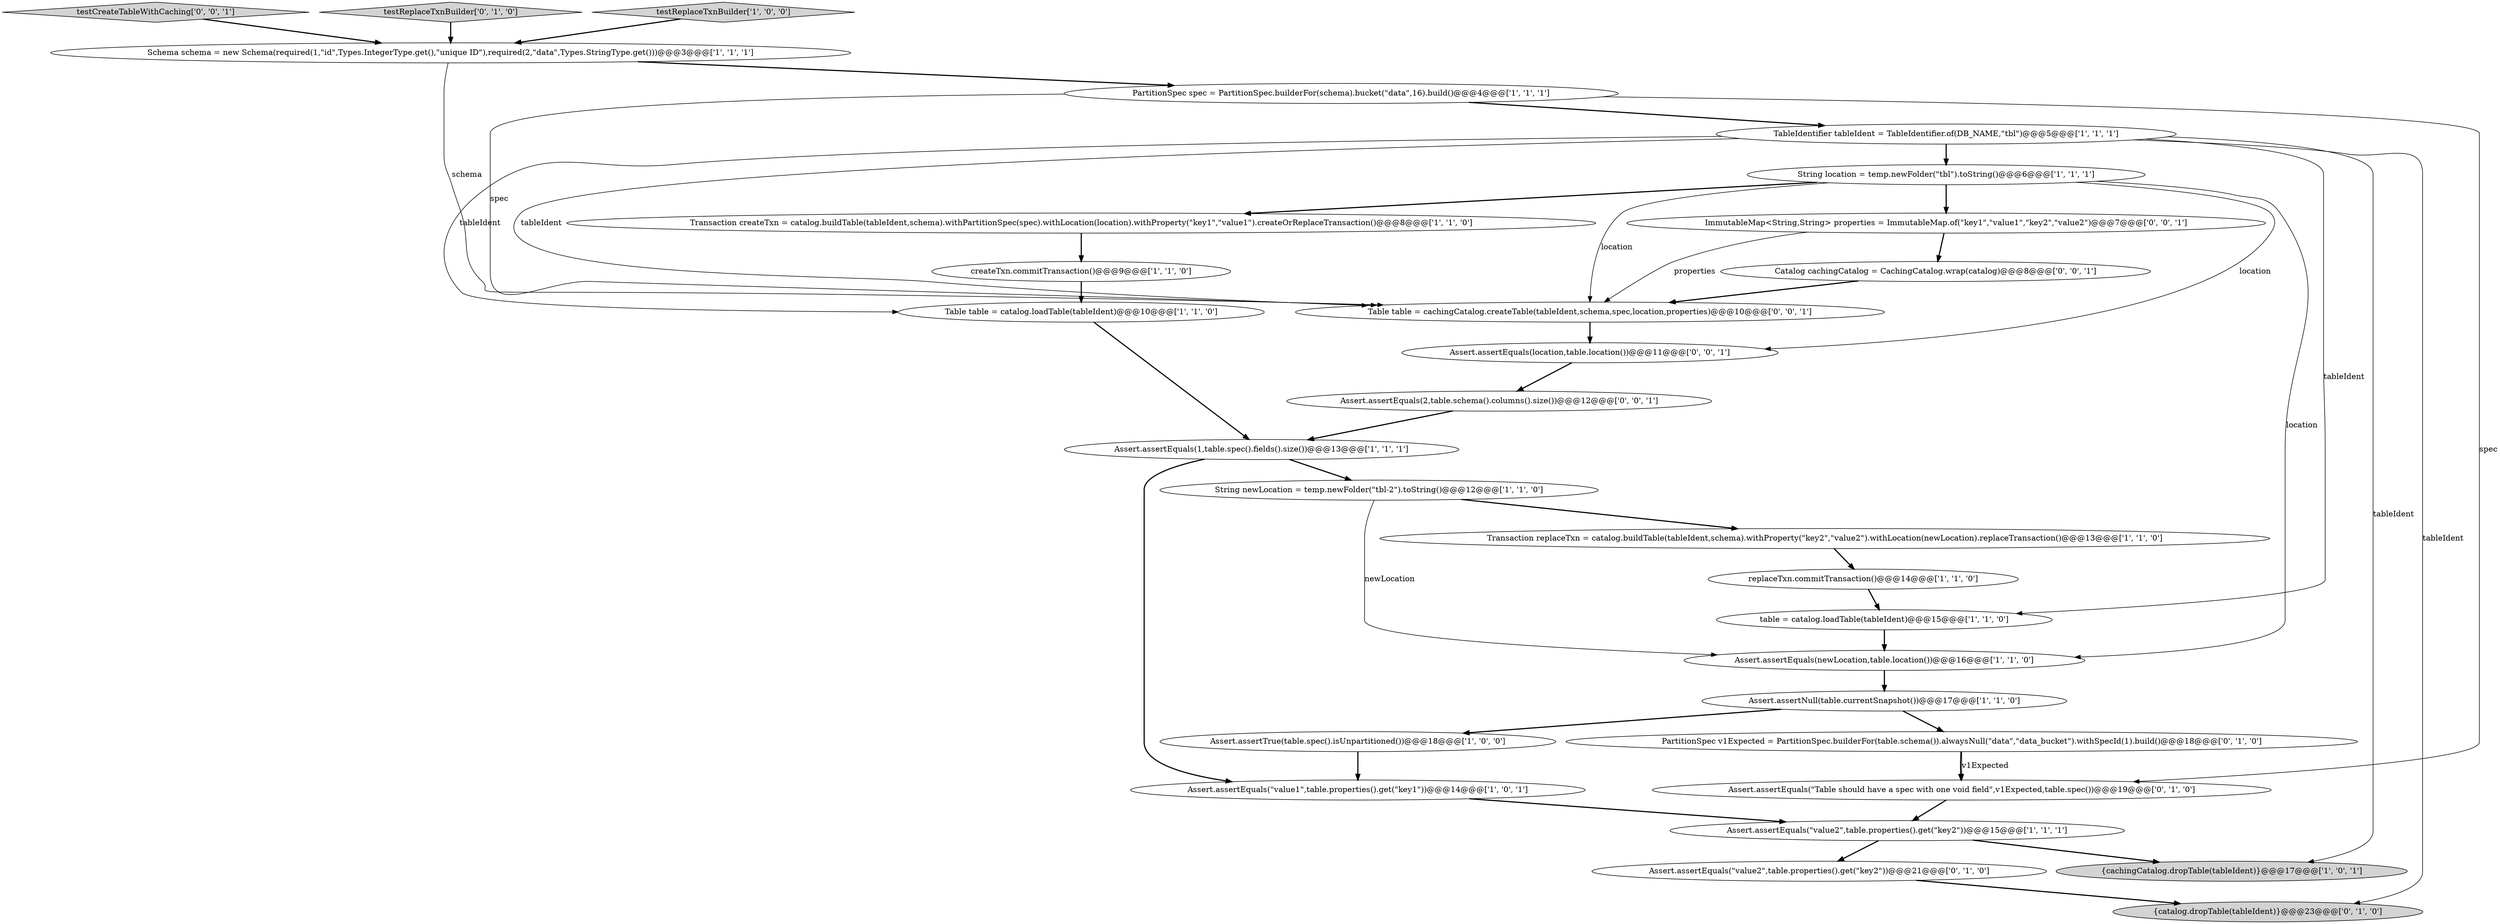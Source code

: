 digraph {
8 [style = filled, label = "Transaction replaceTxn = catalog.buildTable(tableIdent,schema).withProperty(\"key2\",\"value2\").withLocation(newLocation).replaceTransaction()@@@13@@@['1', '1', '0']", fillcolor = white, shape = ellipse image = "AAA0AAABBB1BBB"];
19 [style = filled, label = "PartitionSpec v1Expected = PartitionSpec.builderFor(table.schema()).alwaysNull(\"data\",\"data_bucket\").withSpecId(1).build()@@@18@@@['0', '1', '0']", fillcolor = white, shape = ellipse image = "AAA0AAABBB2BBB"];
24 [style = filled, label = "Catalog cachingCatalog = CachingCatalog.wrap(catalog)@@@8@@@['0', '0', '1']", fillcolor = white, shape = ellipse image = "AAA0AAABBB3BBB"];
28 [style = filled, label = "Table table = cachingCatalog.createTable(tableIdent,schema,spec,location,properties)@@@10@@@['0', '0', '1']", fillcolor = white, shape = ellipse image = "AAA0AAABBB3BBB"];
29 [style = filled, label = "ImmutableMap<String,String> properties = ImmutableMap.of(\"key1\",\"value1\",\"key2\",\"value2\")@@@7@@@['0', '0', '1']", fillcolor = white, shape = ellipse image = "AAA0AAABBB3BBB"];
10 [style = filled, label = "Table table = catalog.loadTable(tableIdent)@@@10@@@['1', '1', '0']", fillcolor = white, shape = ellipse image = "AAA0AAABBB1BBB"];
15 [style = filled, label = "replaceTxn.commitTransaction()@@@14@@@['1', '1', '0']", fillcolor = white, shape = ellipse image = "AAA0AAABBB1BBB"];
5 [style = filled, label = "Assert.assertNull(table.currentSnapshot())@@@17@@@['1', '1', '0']", fillcolor = white, shape = ellipse image = "AAA0AAABBB1BBB"];
18 [style = filled, label = "String location = temp.newFolder(\"tbl\").toString()@@@6@@@['1', '1', '1']", fillcolor = white, shape = ellipse image = "AAA0AAABBB1BBB"];
1 [style = filled, label = "TableIdentifier tableIdent = TableIdentifier.of(DB_NAME,\"tbl\")@@@5@@@['1', '1', '1']", fillcolor = white, shape = ellipse image = "AAA0AAABBB1BBB"];
9 [style = filled, label = "Schema schema = new Schema(required(1,\"id\",Types.IntegerType.get(),\"unique ID\"),required(2,\"data\",Types.StringType.get()))@@@3@@@['1', '1', '1']", fillcolor = white, shape = ellipse image = "AAA0AAABBB1BBB"];
22 [style = filled, label = "Assert.assertEquals(\"Table should have a spec with one void field\",v1Expected,table.spec())@@@19@@@['0', '1', '0']", fillcolor = white, shape = ellipse image = "AAA1AAABBB2BBB"];
26 [style = filled, label = "Assert.assertEquals(location,table.location())@@@11@@@['0', '0', '1']", fillcolor = white, shape = ellipse image = "AAA0AAABBB3BBB"];
25 [style = filled, label = "Assert.assertEquals(2,table.schema().columns().size())@@@12@@@['0', '0', '1']", fillcolor = white, shape = ellipse image = "AAA0AAABBB3BBB"];
27 [style = filled, label = "testCreateTableWithCaching['0', '0', '1']", fillcolor = lightgray, shape = diamond image = "AAA0AAABBB3BBB"];
16 [style = filled, label = "createTxn.commitTransaction()@@@9@@@['1', '1', '0']", fillcolor = white, shape = ellipse image = "AAA0AAABBB1BBB"];
0 [style = filled, label = "Assert.assertEquals(\"value2\",table.properties().get(\"key2\"))@@@15@@@['1', '1', '1']", fillcolor = white, shape = ellipse image = "AAA0AAABBB1BBB"];
14 [style = filled, label = "String newLocation = temp.newFolder(\"tbl-2\").toString()@@@12@@@['1', '1', '0']", fillcolor = white, shape = ellipse image = "AAA0AAABBB1BBB"];
20 [style = filled, label = "testReplaceTxnBuilder['0', '1', '0']", fillcolor = lightgray, shape = diamond image = "AAA0AAABBB2BBB"];
3 [style = filled, label = "Assert.assertEquals(1,table.spec().fields().size())@@@13@@@['1', '1', '1']", fillcolor = white, shape = ellipse image = "AAA0AAABBB1BBB"];
17 [style = filled, label = "Assert.assertEquals(\"value1\",table.properties().get(\"key1\"))@@@14@@@['1', '0', '1']", fillcolor = white, shape = ellipse image = "AAA0AAABBB1BBB"];
12 [style = filled, label = "{cachingCatalog.dropTable(tableIdent)}@@@17@@@['1', '0', '1']", fillcolor = lightgray, shape = ellipse image = "AAA0AAABBB1BBB"];
4 [style = filled, label = "table = catalog.loadTable(tableIdent)@@@15@@@['1', '1', '0']", fillcolor = white, shape = ellipse image = "AAA0AAABBB1BBB"];
6 [style = filled, label = "PartitionSpec spec = PartitionSpec.builderFor(schema).bucket(\"data\",16).build()@@@4@@@['1', '1', '1']", fillcolor = white, shape = ellipse image = "AAA0AAABBB1BBB"];
21 [style = filled, label = "{catalog.dropTable(tableIdent)}@@@23@@@['0', '1', '0']", fillcolor = lightgray, shape = ellipse image = "AAA0AAABBB2BBB"];
13 [style = filled, label = "Assert.assertTrue(table.spec().isUnpartitioned())@@@18@@@['1', '0', '0']", fillcolor = white, shape = ellipse image = "AAA0AAABBB1BBB"];
2 [style = filled, label = "Transaction createTxn = catalog.buildTable(tableIdent,schema).withPartitionSpec(spec).withLocation(location).withProperty(\"key1\",\"value1\").createOrReplaceTransaction()@@@8@@@['1', '1', '0']", fillcolor = white, shape = ellipse image = "AAA0AAABBB1BBB"];
7 [style = filled, label = "testReplaceTxnBuilder['1', '0', '0']", fillcolor = lightgray, shape = diamond image = "AAA0AAABBB1BBB"];
23 [style = filled, label = "Assert.assertEquals(\"value2\",table.properties().get(\"key2\"))@@@21@@@['0', '1', '0']", fillcolor = white, shape = ellipse image = "AAA0AAABBB2BBB"];
11 [style = filled, label = "Assert.assertEquals(newLocation,table.location())@@@16@@@['1', '1', '0']", fillcolor = white, shape = ellipse image = "AAA0AAABBB1BBB"];
6->22 [style = solid, label="spec"];
5->19 [style = bold, label=""];
9->28 [style = solid, label="schema"];
25->3 [style = bold, label=""];
3->14 [style = bold, label=""];
19->22 [style = solid, label="v1Expected"];
18->2 [style = bold, label=""];
22->0 [style = bold, label=""];
7->9 [style = bold, label=""];
13->17 [style = bold, label=""];
4->11 [style = bold, label=""];
1->10 [style = solid, label="tableIdent"];
15->4 [style = bold, label=""];
28->26 [style = bold, label=""];
27->9 [style = bold, label=""];
19->22 [style = bold, label=""];
1->18 [style = bold, label=""];
14->11 [style = solid, label="newLocation"];
16->10 [style = bold, label=""];
5->13 [style = bold, label=""];
10->3 [style = bold, label=""];
9->6 [style = bold, label=""];
0->23 [style = bold, label=""];
23->21 [style = bold, label=""];
1->4 [style = solid, label="tableIdent"];
26->25 [style = bold, label=""];
3->17 [style = bold, label=""];
1->21 [style = solid, label="tableIdent"];
0->12 [style = bold, label=""];
14->8 [style = bold, label=""];
1->28 [style = solid, label="tableIdent"];
18->11 [style = solid, label="location"];
29->28 [style = solid, label="properties"];
2->16 [style = bold, label=""];
18->28 [style = solid, label="location"];
20->9 [style = bold, label=""];
29->24 [style = bold, label=""];
6->28 [style = solid, label="spec"];
24->28 [style = bold, label=""];
1->12 [style = solid, label="tableIdent"];
6->1 [style = bold, label=""];
17->0 [style = bold, label=""];
8->15 [style = bold, label=""];
11->5 [style = bold, label=""];
18->29 [style = bold, label=""];
18->26 [style = solid, label="location"];
}
